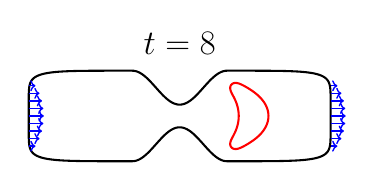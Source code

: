 \begin{tikzpicture}[scale=0.5]

\begin{axis}[
  xmin = -11,
  xmax = 11,
  ymin = -3.2,
  ymax = 3.2,
  scale only axis,
  axis equal image,
  hide axis,
  title = {\Huge$t=8$}
  ]

\addplot [mark=none,black,line width=1.5] table{
1.0e+01 0.0e+00
1.0e+01 3.682e-02
1.0e+01 7.365e-02
1.0e+01 1.105e-01
1.0e+01 1.474e-01
1.0e+01 1.843e-01
1.0e+01 2.213e-01
1.0e+01 2.583e-01
1.0e+01 2.955e-01
1.0e+01 3.327e-01
1.0e+01 3.7e-01
1.0e+01 4.074e-01
1.0e+01 4.45e-01
1.0e+01 4.827e-01
1.0e+01 5.205e-01
1.0e+01 5.586e-01
1.0e+01 5.967e-01
1.0e+01 6.351e-01
1.0e+01 6.737e-01
1.0e+01 7.125e-01
1.0e+01 7.515e-01
1.0e+01 7.907e-01
1.0e+01 8.302e-01
10.0e+00 8.7e-01
10.0e+00 9.1e-01
10.0e+00 9.504e-01
10.0e+00 9.911e-01
10.0e+00 1.032e+00
10.0e+00 1.073e+00
9.999e+00 1.115e+00
9.999e+00 1.157e+00
9.999e+00 1.2e+00
9.999e+00 1.242e+00
9.999e+00 1.286e+00
9.998e+00 1.33e+00
9.998e+00 1.374e+00
9.997e+00 1.419e+00
9.996e+00 1.464e+00
9.995e+00 1.509e+00
9.993e+00 1.556e+00
9.992e+00 1.602e+00
9.989e+00 1.649e+00
9.987e+00 1.697e+00
9.983e+00 1.746e+00
9.979e+00 1.794e+00
9.974e+00 1.844e+00
9.968e+00 1.894e+00
9.961e+00 1.944e+00
9.951e+00 1.995e+00
9.94e+00 2.046e+00
9.927e+00 2.097e+00
9.911e+00 2.149e+00
9.891e+00 2.201e+00
9.868e+00 2.252e+00
9.84e+00 2.304e+00
9.807e+00 2.355e+00
9.769e+00 2.405e+00
9.724e+00 2.454e+00
9.671e+00 2.503e+00
9.611e+00 2.55e+00
9.542e+00 2.594e+00
9.463e+00 2.637e+00
9.376e+00 2.678e+00
9.278e+00 2.716e+00
9.17e+00 2.751e+00
9.053e+00 2.783e+00
8.926e+00 2.813e+00
8.791e+00 2.839e+00
8.648e+00 2.862e+00
8.498e+00 2.883e+00
8.342e+00 2.901e+00
8.182e+00 2.917e+00
8.017e+00 2.931e+00
7.849e+00 2.942e+00
7.679e+00 2.952e+00
7.508e+00 2.96e+00
7.336e+00 2.967e+00
7.163e+00 2.973e+00
6.991e+00 2.978e+00
6.82e+00 2.982e+00
6.649e+00 2.985e+00
6.48e+00 2.988e+00
6.312e+00 2.99e+00
6.146e+00 2.992e+00
5.981e+00 2.994e+00
5.819e+00 2.995e+00
5.657e+00 2.996e+00
5.498e+00 2.997e+00
5.341e+00 2.998e+00
5.185e+00 2.998e+00
5.031e+00 2.998e+00
4.879e+00 2.999e+00
4.728e+00 2.999e+00
4.579e+00 2.999e+00
4.432e+00 2.999e+00
4.286e+00 3.0e+00
4.142e+00 3.0e+00
3.999e+00 3.0e+00
3.857e+00 3.0e+00
3.717e+00 3.0e+00
3.578e+00 3.0e+00
3.44e+00 3.0e+00
3.304e+00 3.0e+00
3.168e+00 3.0e+00
3.033e+00 2.993e+00
2.9e+00 2.967e+00
2.767e+00 2.922e+00
2.636e+00 2.859e+00
2.505e+00 2.78e+00
2.375e+00 2.685e+00
2.246e+00 2.578e+00
2.117e+00 2.459e+00
1.989e+00 2.332e+00
1.862e+00 2.198e+00
1.735e+00 2.059e+00
1.609e+00 1.918e+00
1.483e+00 1.777e+00
1.358e+00 1.638e+00
1.233e+00 1.503e+00
1.109e+00 1.374e+00
9.849e-01 1.253e+00
8.611e-01 1.142e+00
7.376e-01 1.042e+00
6.144e-01 9.557e-01
4.913e-01 8.831e-01
3.683e-01 8.255e-01
2.455e-01 7.837e-01
1.227e-01 7.585e-01
6.123e-16 7.5e-01
-1.227e-01 7.585e-01
-2.455e-01 7.837e-01
-3.683e-01 8.255e-01
-4.913e-01 8.831e-01
-6.144e-01 9.557e-01
-7.376e-01 1.042e+00
-8.611e-01 1.142e+00
-9.849e-01 1.253e+00
-1.109e+00 1.374e+00
-1.233e+00 1.503e+00
-1.358e+00 1.638e+00
-1.483e+00 1.777e+00
-1.609e+00 1.918e+00
-1.735e+00 2.059e+00
-1.862e+00 2.198e+00
-1.989e+00 2.332e+00
-2.117e+00 2.459e+00
-2.246e+00 2.578e+00
-2.375e+00 2.685e+00
-2.505e+00 2.78e+00
-2.636e+00 2.859e+00
-2.767e+00 2.922e+00
-2.9e+00 2.967e+00
-3.033e+00 2.993e+00
-3.168e+00 3.0e+00
-3.304e+00 3.0e+00
-3.44e+00 3.0e+00
-3.578e+00 3.0e+00
-3.717e+00 3.0e+00
-3.857e+00 3.0e+00
-3.999e+00 3.0e+00
-4.142e+00 3.0e+00
-4.286e+00 3.0e+00
-4.432e+00 2.999e+00
-4.579e+00 2.999e+00
-4.728e+00 2.999e+00
-4.879e+00 2.999e+00
-5.031e+00 2.998e+00
-5.185e+00 2.998e+00
-5.341e+00 2.998e+00
-5.498e+00 2.997e+00
-5.657e+00 2.996e+00
-5.819e+00 2.995e+00
-5.981e+00 2.994e+00
-6.146e+00 2.992e+00
-6.312e+00 2.99e+00
-6.48e+00 2.988e+00
-6.649e+00 2.985e+00
-6.82e+00 2.982e+00
-6.991e+00 2.978e+00
-7.163e+00 2.973e+00
-7.336e+00 2.967e+00
-7.508e+00 2.96e+00
-7.679e+00 2.952e+00
-7.849e+00 2.942e+00
-8.017e+00 2.931e+00
-8.182e+00 2.917e+00
-8.342e+00 2.901e+00
-8.498e+00 2.883e+00
-8.648e+00 2.862e+00
-8.791e+00 2.839e+00
-8.926e+00 2.813e+00
-9.053e+00 2.783e+00
-9.17e+00 2.751e+00
-9.278e+00 2.716e+00
-9.376e+00 2.678e+00
-9.463e+00 2.637e+00
-9.542e+00 2.594e+00
-9.611e+00 2.55e+00
-9.671e+00 2.503e+00
-9.724e+00 2.454e+00
-9.769e+00 2.405e+00
-9.807e+00 2.355e+00
-9.84e+00 2.304e+00
-9.868e+00 2.252e+00
-9.891e+00 2.201e+00
-9.911e+00 2.149e+00
-9.927e+00 2.097e+00
-9.94e+00 2.046e+00
-9.951e+00 1.995e+00
-9.961e+00 1.944e+00
-9.968e+00 1.894e+00
-9.974e+00 1.844e+00
-9.979e+00 1.794e+00
-9.983e+00 1.746e+00
-9.987e+00 1.697e+00
-9.989e+00 1.649e+00
-9.992e+00 1.602e+00
-9.993e+00 1.556e+00
-9.995e+00 1.509e+00
-9.996e+00 1.464e+00
-9.997e+00 1.419e+00
-9.998e+00 1.374e+00
-9.998e+00 1.33e+00
-9.999e+00 1.286e+00
-9.999e+00 1.242e+00
-9.999e+00 1.2e+00
-9.999e+00 1.157e+00
-9.999e+00 1.115e+00
-10.0e+00 1.073e+00
-10.0e+00 1.032e+00
-10.0e+00 9.911e-01
-10.0e+00 9.504e-01
-10.0e+00 9.1e-01
-10.0e+00 8.7e-01
-1.0e+01 8.302e-01
-1.0e+01 7.907e-01
-1.0e+01 7.515e-01
-1.0e+01 7.125e-01
-1.0e+01 6.737e-01
-1.0e+01 6.351e-01
-1.0e+01 5.967e-01
-1.0e+01 5.586e-01
-1.0e+01 5.205e-01
-1.0e+01 4.827e-01
-1.0e+01 4.45e-01
-1.0e+01 4.074e-01
-1.0e+01 3.7e-01
-1.0e+01 3.327e-01
-1.0e+01 2.955e-01
-1.0e+01 2.583e-01
-1.0e+01 2.213e-01
-1.0e+01 1.843e-01
-1.0e+01 1.474e-01
-1.0e+01 1.105e-01
-1.0e+01 7.365e-02
-1.0e+01 3.682e-02
-1.0e+01 3.674e-16
-1.0e+01 -3.682e-02
-1.0e+01 -7.365e-02
-1.0e+01 -1.105e-01
-1.0e+01 -1.474e-01
-1.0e+01 -1.843e-01
-1.0e+01 -2.213e-01
-1.0e+01 -2.583e-01
-1.0e+01 -2.955e-01
-1.0e+01 -3.327e-01
-1.0e+01 -3.7e-01
-1.0e+01 -4.074e-01
-1.0e+01 -4.45e-01
-1.0e+01 -4.827e-01
-1.0e+01 -5.205e-01
-1.0e+01 -5.586e-01
-1.0e+01 -5.967e-01
-1.0e+01 -6.351e-01
-1.0e+01 -6.737e-01
-1.0e+01 -7.125e-01
-1.0e+01 -7.515e-01
-1.0e+01 -7.907e-01
-1.0e+01 -8.302e-01
-10.0e+00 -8.7e-01
-10.0e+00 -9.1e-01
-10.0e+00 -9.504e-01
-10.0e+00 -9.911e-01
-10.0e+00 -1.032e+00
-10.0e+00 -1.073e+00
-9.999e+00 -1.115e+00
-9.999e+00 -1.157e+00
-9.999e+00 -1.2e+00
-9.999e+00 -1.242e+00
-9.999e+00 -1.286e+00
-9.998e+00 -1.33e+00
-9.998e+00 -1.374e+00
-9.997e+00 -1.419e+00
-9.996e+00 -1.464e+00
-9.995e+00 -1.509e+00
-9.993e+00 -1.556e+00
-9.992e+00 -1.602e+00
-9.989e+00 -1.649e+00
-9.987e+00 -1.697e+00
-9.983e+00 -1.746e+00
-9.979e+00 -1.794e+00
-9.974e+00 -1.844e+00
-9.968e+00 -1.894e+00
-9.961e+00 -1.944e+00
-9.951e+00 -1.995e+00
-9.94e+00 -2.046e+00
-9.927e+00 -2.097e+00
-9.911e+00 -2.149e+00
-9.891e+00 -2.201e+00
-9.868e+00 -2.252e+00
-9.84e+00 -2.304e+00
-9.807e+00 -2.355e+00
-9.769e+00 -2.405e+00
-9.724e+00 -2.454e+00
-9.671e+00 -2.503e+00
-9.611e+00 -2.55e+00
-9.542e+00 -2.594e+00
-9.463e+00 -2.637e+00
-9.376e+00 -2.678e+00
-9.278e+00 -2.716e+00
-9.17e+00 -2.751e+00
-9.053e+00 -2.783e+00
-8.926e+00 -2.813e+00
-8.791e+00 -2.839e+00
-8.648e+00 -2.862e+00
-8.498e+00 -2.883e+00
-8.342e+00 -2.901e+00
-8.182e+00 -2.917e+00
-8.017e+00 -2.931e+00
-7.849e+00 -2.942e+00
-7.679e+00 -2.952e+00
-7.508e+00 -2.96e+00
-7.336e+00 -2.967e+00
-7.163e+00 -2.973e+00
-6.991e+00 -2.978e+00
-6.82e+00 -2.982e+00
-6.649e+00 -2.985e+00
-6.48e+00 -2.988e+00
-6.312e+00 -2.99e+00
-6.146e+00 -2.992e+00
-5.981e+00 -2.994e+00
-5.819e+00 -2.995e+00
-5.657e+00 -2.996e+00
-5.498e+00 -2.997e+00
-5.341e+00 -2.998e+00
-5.185e+00 -2.998e+00
-5.031e+00 -2.998e+00
-4.879e+00 -2.999e+00
-4.728e+00 -2.999e+00
-4.579e+00 -2.999e+00
-4.432e+00 -2.999e+00
-4.286e+00 -3.0e+00
-4.142e+00 -3.0e+00
-3.999e+00 -3.0e+00
-3.857e+00 -3.0e+00
-3.717e+00 -3.0e+00
-3.578e+00 -3.0e+00
-3.44e+00 -3.0e+00
-3.304e+00 -3.0e+00
-3.168e+00 -3.0e+00
-3.033e+00 -2.993e+00
-2.9e+00 -2.967e+00
-2.767e+00 -2.922e+00
-2.636e+00 -2.859e+00
-2.505e+00 -2.78e+00
-2.375e+00 -2.685e+00
-2.246e+00 -2.578e+00
-2.117e+00 -2.459e+00
-1.989e+00 -2.332e+00
-1.862e+00 -2.198e+00
-1.735e+00 -2.059e+00
-1.609e+00 -1.918e+00
-1.483e+00 -1.777e+00
-1.358e+00 -1.638e+00
-1.233e+00 -1.503e+00
-1.109e+00 -1.374e+00
-9.849e-01 -1.253e+00
-8.611e-01 -1.142e+00
-7.376e-01 -1.042e+00
-6.144e-01 -9.557e-01
-4.913e-01 -8.831e-01
-3.683e-01 -8.255e-01
-2.455e-01 -7.837e-01
-1.227e-01 -7.585e-01
-1.837e-15 -7.5e-01
1.227e-01 -7.585e-01
2.455e-01 -7.837e-01
3.683e-01 -8.255e-01
4.913e-01 -8.831e-01
6.144e-01 -9.557e-01
7.376e-01 -1.042e+00
8.611e-01 -1.142e+00
9.849e-01 -1.253e+00
1.109e+00 -1.374e+00
1.233e+00 -1.503e+00
1.358e+00 -1.638e+00
1.483e+00 -1.777e+00
1.609e+00 -1.918e+00
1.735e+00 -2.059e+00
1.862e+00 -2.198e+00
1.989e+00 -2.332e+00
2.117e+00 -2.459e+00
2.246e+00 -2.578e+00
2.375e+00 -2.685e+00
2.505e+00 -2.78e+00
2.636e+00 -2.859e+00
2.767e+00 -2.922e+00
2.9e+00 -2.967e+00
3.033e+00 -2.993e+00
3.168e+00 -3.0e+00
3.304e+00 -3.0e+00
3.44e+00 -3.0e+00
3.578e+00 -3.0e+00
3.717e+00 -3.0e+00
3.857e+00 -3.0e+00
3.999e+00 -3.0e+00
4.142e+00 -3.0e+00
4.286e+00 -3.0e+00
4.432e+00 -2.999e+00
4.579e+00 -2.999e+00
4.728e+00 -2.999e+00
4.879e+00 -2.999e+00
5.031e+00 -2.998e+00
5.185e+00 -2.998e+00
5.341e+00 -2.998e+00
5.498e+00 -2.997e+00
5.657e+00 -2.996e+00
5.819e+00 -2.995e+00
5.981e+00 -2.994e+00
6.146e+00 -2.992e+00
6.312e+00 -2.99e+00
6.48e+00 -2.988e+00
6.649e+00 -2.985e+00
6.82e+00 -2.982e+00
6.991e+00 -2.978e+00
7.163e+00 -2.973e+00
7.336e+00 -2.967e+00
7.508e+00 -2.96e+00
7.679e+00 -2.952e+00
7.849e+00 -2.942e+00
8.017e+00 -2.931e+00
8.182e+00 -2.917e+00
8.342e+00 -2.901e+00
8.498e+00 -2.883e+00
8.648e+00 -2.862e+00
8.791e+00 -2.839e+00
8.926e+00 -2.813e+00
9.053e+00 -2.783e+00
9.17e+00 -2.751e+00
9.278e+00 -2.716e+00
9.376e+00 -2.678e+00
9.463e+00 -2.637e+00
9.542e+00 -2.594e+00
9.611e+00 -2.55e+00
9.671e+00 -2.503e+00
9.724e+00 -2.454e+00
9.769e+00 -2.405e+00
9.807e+00 -2.355e+00
9.84e+00 -2.304e+00
9.868e+00 -2.252e+00
9.891e+00 -2.201e+00
9.911e+00 -2.149e+00
9.927e+00 -2.097e+00
9.94e+00 -2.046e+00
9.951e+00 -1.995e+00
9.961e+00 -1.944e+00
9.968e+00 -1.894e+00
9.974e+00 -1.844e+00
9.979e+00 -1.794e+00
9.983e+00 -1.746e+00
9.987e+00 -1.697e+00
9.989e+00 -1.649e+00
9.992e+00 -1.602e+00
9.993e+00 -1.556e+00
9.995e+00 -1.509e+00
9.996e+00 -1.464e+00
9.997e+00 -1.419e+00
9.998e+00 -1.374e+00
9.998e+00 -1.33e+00
9.999e+00 -1.286e+00
9.999e+00 -1.242e+00
9.999e+00 -1.2e+00
9.999e+00 -1.157e+00
9.999e+00 -1.115e+00
10.0e+00 -1.073e+00
10.0e+00 -1.032e+00
10.0e+00 -9.911e-01
10.0e+00 -9.504e-01
10.0e+00 -9.1e-01
10.0e+00 -8.7e-01
1.0e+01 -8.302e-01
1.0e+01 -7.907e-01
1.0e+01 -7.515e-01
1.0e+01 -7.125e-01
1.0e+01 -6.737e-01
1.0e+01 -6.351e-01
1.0e+01 -5.967e-01
1.0e+01 -5.586e-01
1.0e+01 -5.205e-01
1.0e+01 -4.827e-01
1.0e+01 -4.45e-01
1.0e+01 -4.074e-01
1.0e+01 -3.7e-01
1.0e+01 -3.327e-01
1.0e+01 -2.955e-01
1.0e+01 -2.583e-01
1.0e+01 -2.213e-01
1.0e+01 -1.843e-01
1.0e+01 -1.474e-01
1.0e+01 -1.105e-01
1.0e+01 -7.365e-02
1.0e+01 -3.682e-02
1.0e+01 0.0e+00
};


\addplot [mark=none,red,line width=1.5] table{
4.062e+00 2.096e+00
4.042e+00 2.104e+00
4.022e+00 2.113e+00
4.002e+00 2.121e+00
3.982e+00 2.129e+00
3.961e+00 2.137e+00
3.939e+00 2.145e+00
3.916e+00 2.152e+00
3.892e+00 2.16e+00
3.868e+00 2.166e+00
3.843e+00 2.173e+00
3.816e+00 2.178e+00
3.789e+00 2.183e+00
3.76e+00 2.187e+00
3.73e+00 2.189e+00
3.699e+00 2.19e+00
3.667e+00 2.188e+00
3.635e+00 2.185e+00
3.602e+00 2.178e+00
3.568e+00 2.169e+00
3.534e+00 2.155e+00
3.502e+00 2.138e+00
3.47e+00 2.116e+00
3.441e+00 2.091e+00
3.415e+00 2.06e+00
3.392e+00 2.026e+00
3.373e+00 1.988e+00
3.36e+00 1.947e+00
3.351e+00 1.903e+00
3.348e+00 1.858e+00
3.349e+00 1.812e+00
3.356e+00 1.765e+00
3.366e+00 1.718e+00
3.38e+00 1.671e+00
3.397e+00 1.624e+00
3.417e+00 1.577e+00
3.438e+00 1.53e+00
3.462e+00 1.483e+00
3.486e+00 1.435e+00
3.512e+00 1.387e+00
3.538e+00 1.339e+00
3.564e+00 1.29e+00
3.59e+00 1.24e+00
3.616e+00 1.189e+00
3.641e+00 1.137e+00
3.666e+00 1.084e+00
3.69e+00 1.03e+00
3.714e+00 9.758e-01
3.736e+00 9.201e-01
3.758e+00 8.635e-01
3.778e+00 8.06e-01
3.797e+00 7.476e-01
3.815e+00 6.883e-01
3.831e+00 6.283e-01
3.846e+00 5.676e-01
3.86e+00 5.063e-01
3.872e+00 4.443e-01
3.883e+00 3.818e-01
3.892e+00 3.189e-01
3.899e+00 2.556e-01
3.905e+00 1.92e-01
3.909e+00 1.281e-01
3.912e+00 6.409e-02
3.913e+00 1.454e-07
3.912e+00 -6.409e-02
3.909e+00 -1.281e-01
3.905e+00 -1.92e-01
3.899e+00 -2.556e-01
3.892e+00 -3.189e-01
3.883e+00 -3.818e-01
3.872e+00 -4.443e-01
3.86e+00 -5.063e-01
3.846e+00 -5.676e-01
3.831e+00 -6.283e-01
3.815e+00 -6.883e-01
3.797e+00 -7.476e-01
3.778e+00 -8.06e-01
3.758e+00 -8.635e-01
3.736e+00 -9.201e-01
3.714e+00 -9.758e-01
3.69e+00 -1.03e+00
3.666e+00 -1.084e+00
3.641e+00 -1.137e+00
3.616e+00 -1.189e+00
3.59e+00 -1.24e+00
3.564e+00 -1.29e+00
3.538e+00 -1.339e+00
3.512e+00 -1.387e+00
3.486e+00 -1.435e+00
3.462e+00 -1.483e+00
3.438e+00 -1.53e+00
3.417e+00 -1.577e+00
3.397e+00 -1.624e+00
3.38e+00 -1.671e+00
3.366e+00 -1.718e+00
3.356e+00 -1.765e+00
3.349e+00 -1.812e+00
3.348e+00 -1.858e+00
3.351e+00 -1.903e+00
3.36e+00 -1.947e+00
3.373e+00 -1.988e+00
3.392e+00 -2.026e+00
3.415e+00 -2.06e+00
3.441e+00 -2.091e+00
3.47e+00 -2.116e+00
3.502e+00 -2.138e+00
3.534e+00 -2.155e+00
3.568e+00 -2.169e+00
3.602e+00 -2.178e+00
3.635e+00 -2.185e+00
3.667e+00 -2.188e+00
3.699e+00 -2.19e+00
3.73e+00 -2.189e+00
3.76e+00 -2.187e+00
3.789e+00 -2.183e+00
3.816e+00 -2.178e+00
3.843e+00 -2.173e+00
3.868e+00 -2.166e+00
3.892e+00 -2.16e+00
3.916e+00 -2.152e+00
3.939e+00 -2.145e+00
3.961e+00 -2.137e+00
3.982e+00 -2.129e+00
4.002e+00 -2.121e+00
4.022e+00 -2.113e+00
4.042e+00 -2.104e+00
4.062e+00 -2.096e+00
4.081e+00 -2.087e+00
4.1e+00 -2.078e+00
4.12e+00 -2.069e+00
4.139e+00 -2.06e+00
4.158e+00 -2.05e+00
4.178e+00 -2.04e+00
4.198e+00 -2.03e+00
4.219e+00 -2.019e+00
4.24e+00 -2.008e+00
4.262e+00 -1.997e+00
4.284e+00 -1.985e+00
4.307e+00 -1.972e+00
4.331e+00 -1.959e+00
4.355e+00 -1.945e+00
4.38e+00 -1.931e+00
4.406e+00 -1.916e+00
4.433e+00 -1.901e+00
4.46e+00 -1.885e+00
4.489e+00 -1.868e+00
4.518e+00 -1.85e+00
4.548e+00 -1.832e+00
4.578e+00 -1.813e+00
4.61e+00 -1.794e+00
4.642e+00 -1.773e+00
4.675e+00 -1.752e+00
4.708e+00 -1.73e+00
4.743e+00 -1.707e+00
4.778e+00 -1.683e+00
4.814e+00 -1.659e+00
4.85e+00 -1.633e+00
4.887e+00 -1.607e+00
4.924e+00 -1.579e+00
4.962e+00 -1.551e+00
5.0e+00 -1.522e+00
5.038e+00 -1.491e+00
5.077e+00 -1.46e+00
5.116e+00 -1.427e+00
5.155e+00 -1.393e+00
5.195e+00 -1.358e+00
5.234e+00 -1.322e+00
5.273e+00 -1.284e+00
5.312e+00 -1.245e+00
5.351e+00 -1.205e+00
5.389e+00 -1.164e+00
5.427e+00 -1.121e+00
5.464e+00 -1.077e+00
5.5e+00 -1.031e+00
5.536e+00 -9.844e-01
5.57e+00 -9.36e-01
5.604e+00 -8.862e-01
5.636e+00 -8.35e-01
5.667e+00 -7.824e-01
5.697e+00 -7.285e-01
5.724e+00 -6.732e-01
5.75e+00 -6.167e-01
5.774e+00 -5.589e-01
5.796e+00 -5.0e-01
5.816e+00 -4.4e-01
5.833e+00 -3.791e-01
5.848e+00 -3.173e-01
5.861e+00 -2.547e-01
5.87e+00 -1.916e-01
5.877e+00 -1.28e-01
5.882e+00 -6.408e-02
5.883e+00 1.63e-06
5.882e+00 6.408e-02
5.877e+00 1.28e-01
5.87e+00 1.916e-01
5.861e+00 2.547e-01
5.848e+00 3.173e-01
5.833e+00 3.791e-01
5.816e+00 4.4e-01
5.796e+00 5.0e-01
5.774e+00 5.589e-01
5.75e+00 6.167e-01
5.724e+00 6.732e-01
5.697e+00 7.285e-01
5.667e+00 7.824e-01
5.636e+00 8.35e-01
5.604e+00 8.862e-01
5.57e+00 9.36e-01
5.536e+00 9.844e-01
5.5e+00 1.031e+00
5.464e+00 1.077e+00
5.427e+00 1.121e+00
5.389e+00 1.164e+00
5.351e+00 1.205e+00
5.312e+00 1.245e+00
5.273e+00 1.284e+00
5.234e+00 1.322e+00
5.195e+00 1.358e+00
5.155e+00 1.393e+00
5.116e+00 1.427e+00
5.077e+00 1.46e+00
5.038e+00 1.491e+00
5.0e+00 1.522e+00
4.962e+00 1.551e+00
4.924e+00 1.579e+00
4.887e+00 1.607e+00
4.85e+00 1.633e+00
4.814e+00 1.659e+00
4.778e+00 1.683e+00
4.743e+00 1.707e+00
4.708e+00 1.73e+00
4.675e+00 1.752e+00
4.642e+00 1.773e+00
4.61e+00 1.794e+00
4.578e+00 1.813e+00
4.548e+00 1.832e+00
4.518e+00 1.85e+00
4.489e+00 1.868e+00
4.46e+00 1.885e+00
4.433e+00 1.901e+00
4.406e+00 1.916e+00
4.38e+00 1.931e+00
4.355e+00 1.945e+00
4.331e+00 1.959e+00
4.307e+00 1.972e+00
4.284e+00 1.985e+00
4.262e+00 1.997e+00
4.24e+00 2.008e+00
4.219e+00 2.019e+00
4.198e+00 2.03e+00
4.178e+00 2.04e+00
4.158e+00 2.05e+00
4.139e+00 2.06e+00
4.12e+00 2.069e+00
4.1e+00 2.078e+00
4.081e+00 2.087e+00
4.062e+00 2.096e+00
};

\foreach \y in {-2.0,-1.5,...,2.0}
\addplot[color=blue,line width = 1.0pt,solid,->]
plot coordinates{
  (-10,\y)
  (-10+exp(9/(\y*\y-9))/exp(-1),\y)
};

\foreach \y in {-2.0,-1.5,...,2.0}
\addplot[color=blue,line width = 1.0pt,solid,->]
plot coordinates{
  (10,\y)
  (10+exp(9/(\y*\y-9))/exp(-1),\y)
};

\end{axis}

\end{tikzpicture}



